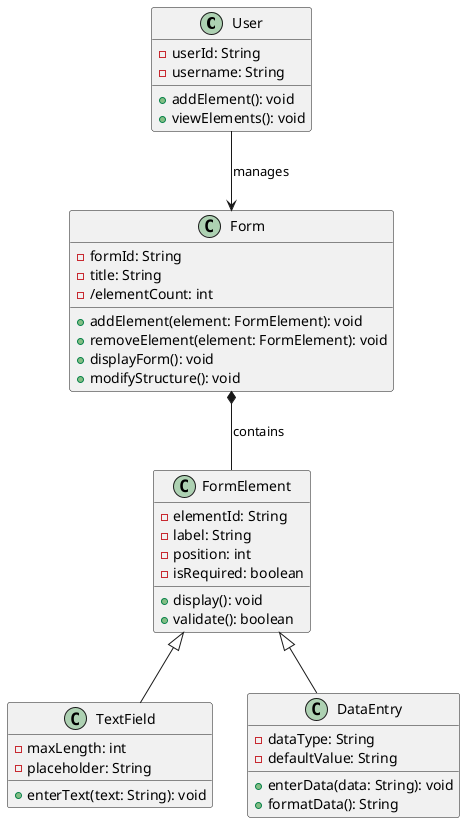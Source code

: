@startuml
class User {
    - userId: String
    - username: String
    + addElement(): void
    + viewElements(): void
}

class Form {
    - formId: String
    - title: String
    - /elementCount: int
    + addElement(element: FormElement): void
    + removeElement(element: FormElement): void
    + displayForm(): void
    + modifyStructure(): void
}

class FormElement {
    - elementId: String
    - label: String
    - position: int
    - isRequired: boolean
    + display(): void
    + validate(): boolean
}

class TextField {
    - maxLength: int
    - placeholder: String
    + enterText(text: String): void
}

class DataEntry {
    - dataType: String
    - defaultValue: String
    + enterData(data: String): void
    + formatData(): String
}

User --> Form : manages
Form *-- FormElement : contains
FormElement <|-- TextField
FormElement <|-- DataEntry
@enduml
